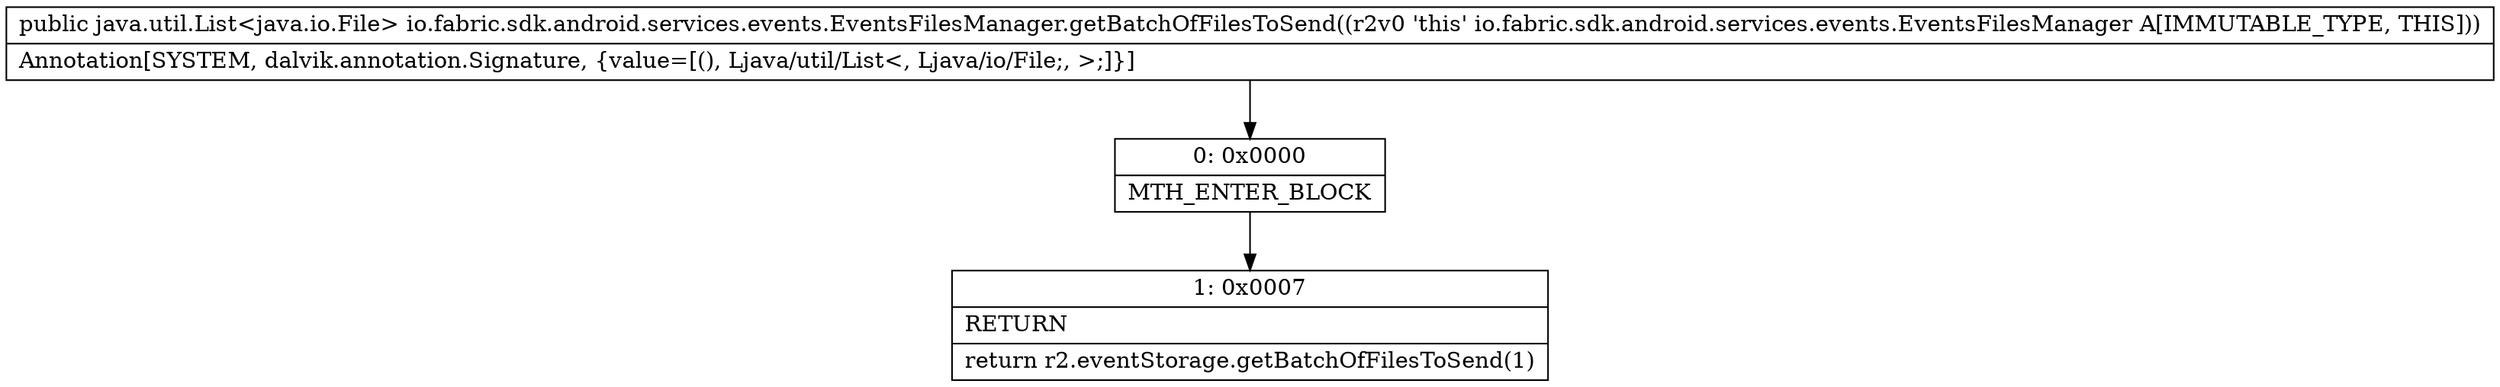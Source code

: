 digraph "CFG forio.fabric.sdk.android.services.events.EventsFilesManager.getBatchOfFilesToSend()Ljava\/util\/List;" {
Node_0 [shape=record,label="{0\:\ 0x0000|MTH_ENTER_BLOCK\l}"];
Node_1 [shape=record,label="{1\:\ 0x0007|RETURN\l|return r2.eventStorage.getBatchOfFilesToSend(1)\l}"];
MethodNode[shape=record,label="{public java.util.List\<java.io.File\> io.fabric.sdk.android.services.events.EventsFilesManager.getBatchOfFilesToSend((r2v0 'this' io.fabric.sdk.android.services.events.EventsFilesManager A[IMMUTABLE_TYPE, THIS]))  | Annotation[SYSTEM, dalvik.annotation.Signature, \{value=[(), Ljava\/util\/List\<, Ljava\/io\/File;, \>;]\}]\l}"];
MethodNode -> Node_0;
Node_0 -> Node_1;
}

